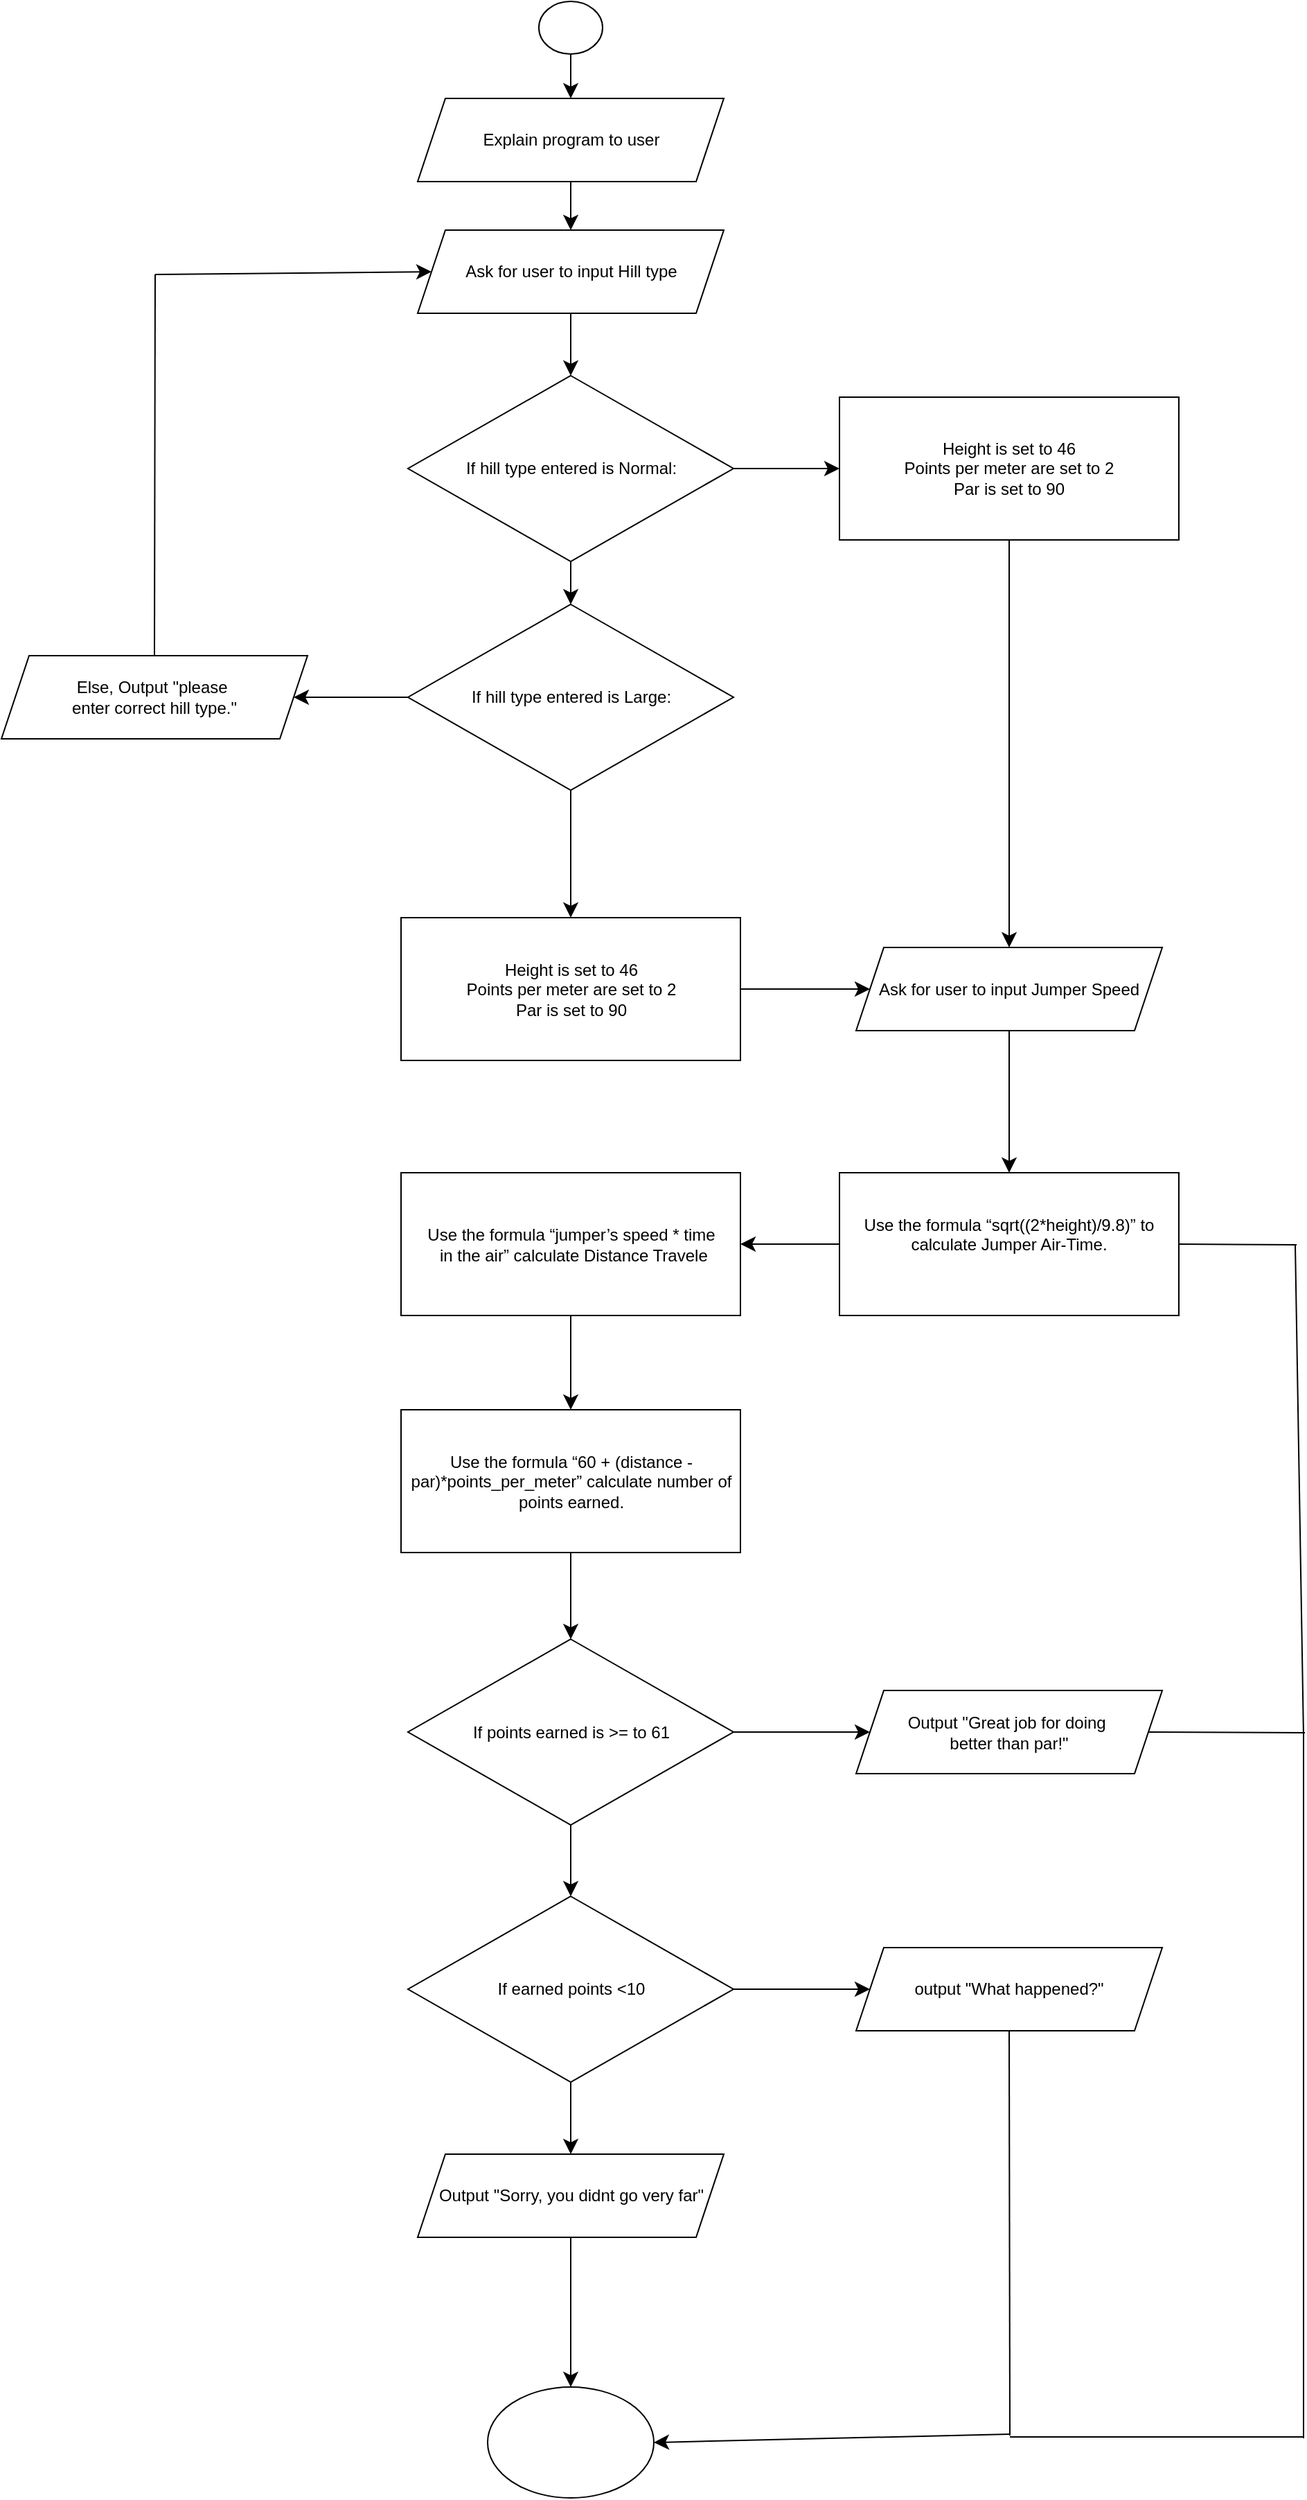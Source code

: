 <mxfile version="24.7.16">
  <diagram name="Page-1" id="iVE3-9Jh9-pV0OvLz4LS">
    <mxGraphModel dx="2945" dy="2380" grid="0" gridSize="10" guides="1" tooltips="1" connect="1" arrows="1" fold="1" page="0" pageScale="1" pageWidth="827" pageHeight="1169" math="0" shadow="0">
      <root>
        <mxCell id="0" />
        <mxCell id="1" parent="0" />
        <mxCell id="PrzpEWMl3VC5cEmJrlh5-6" value="" style="edgeStyle=none;curved=1;rounded=0;orthogonalLoop=1;jettySize=auto;html=1;fontSize=12;startSize=8;endSize=8;" edge="1" parent="1" source="PrzpEWMl3VC5cEmJrlh5-4" target="PrzpEWMl3VC5cEmJrlh5-5">
          <mxGeometry relative="1" as="geometry" />
        </mxCell>
        <mxCell id="PrzpEWMl3VC5cEmJrlh5-4" value="" style="ellipse;whiteSpace=wrap;html=1;" vertex="1" parent="1">
          <mxGeometry x="70" y="-275" width="46" height="38" as="geometry" />
        </mxCell>
        <mxCell id="PrzpEWMl3VC5cEmJrlh5-9" value="" style="edgeStyle=none;curved=1;rounded=0;orthogonalLoop=1;jettySize=auto;html=1;fontSize=12;startSize=8;endSize=8;" edge="1" parent="1" source="PrzpEWMl3VC5cEmJrlh5-5" target="PrzpEWMl3VC5cEmJrlh5-8">
          <mxGeometry relative="1" as="geometry" />
        </mxCell>
        <mxCell id="PrzpEWMl3VC5cEmJrlh5-5" value="Explain program to user" style="shape=parallelogram;perimeter=parallelogramPerimeter;whiteSpace=wrap;html=1;fixedSize=1;" vertex="1" parent="1">
          <mxGeometry x="-17.5" y="-205" width="221" height="60" as="geometry" />
        </mxCell>
        <mxCell id="PrzpEWMl3VC5cEmJrlh5-11" value="" style="edgeStyle=none;curved=1;rounded=0;orthogonalLoop=1;jettySize=auto;html=1;fontSize=12;startSize=8;endSize=8;" edge="1" parent="1" source="PrzpEWMl3VC5cEmJrlh5-8" target="PrzpEWMl3VC5cEmJrlh5-10">
          <mxGeometry relative="1" as="geometry" />
        </mxCell>
        <mxCell id="PrzpEWMl3VC5cEmJrlh5-8" value="Ask for user to input Hill type" style="shape=parallelogram;perimeter=parallelogramPerimeter;whiteSpace=wrap;html=1;fixedSize=1;" vertex="1" parent="1">
          <mxGeometry x="-17.5" y="-110" width="221" height="60" as="geometry" />
        </mxCell>
        <mxCell id="PrzpEWMl3VC5cEmJrlh5-14" value="" style="edgeStyle=none;curved=1;rounded=0;orthogonalLoop=1;jettySize=auto;html=1;fontSize=12;startSize=8;endSize=8;" edge="1" parent="1" source="PrzpEWMl3VC5cEmJrlh5-10" target="PrzpEWMl3VC5cEmJrlh5-13">
          <mxGeometry relative="1" as="geometry" />
        </mxCell>
        <mxCell id="PrzpEWMl3VC5cEmJrlh5-23" value="" style="edgeStyle=none;curved=1;rounded=0;orthogonalLoop=1;jettySize=auto;html=1;fontSize=12;startSize=8;endSize=8;" edge="1" parent="1" source="PrzpEWMl3VC5cEmJrlh5-10" target="PrzpEWMl3VC5cEmJrlh5-22">
          <mxGeometry relative="1" as="geometry" />
        </mxCell>
        <mxCell id="PrzpEWMl3VC5cEmJrlh5-10" value="If hill type entered is Normal:" style="rhombus;whiteSpace=wrap;html=1;" vertex="1" parent="1">
          <mxGeometry x="-24.5" y="-5" width="235" height="134" as="geometry" />
        </mxCell>
        <mxCell id="PrzpEWMl3VC5cEmJrlh5-17" value="" style="edgeStyle=none;curved=1;rounded=0;orthogonalLoop=1;jettySize=auto;html=1;fontSize=12;startSize=8;endSize=8;" edge="1" parent="1" source="PrzpEWMl3VC5cEmJrlh5-13" target="PrzpEWMl3VC5cEmJrlh5-16">
          <mxGeometry relative="1" as="geometry" />
        </mxCell>
        <mxCell id="PrzpEWMl3VC5cEmJrlh5-26" value="" style="edgeStyle=none;curved=1;rounded=0;orthogonalLoop=1;jettySize=auto;html=1;fontSize=12;startSize=8;endSize=8;" edge="1" parent="1" source="PrzpEWMl3VC5cEmJrlh5-13" target="PrzpEWMl3VC5cEmJrlh5-24">
          <mxGeometry relative="1" as="geometry" />
        </mxCell>
        <mxCell id="PrzpEWMl3VC5cEmJrlh5-13" value="If hill type entered is Large:" style="rhombus;whiteSpace=wrap;html=1;" vertex="1" parent="1">
          <mxGeometry x="-24.5" y="160" width="235" height="134" as="geometry" />
        </mxCell>
        <mxCell id="PrzpEWMl3VC5cEmJrlh5-16" value="Else,&amp;nbsp;&lt;span style=&quot;background-color: initial;&quot;&gt;Output &quot;please&amp;nbsp;&lt;/span&gt;&lt;div&gt;&lt;span style=&quot;background-color: initial;&quot;&gt;enter correct hill type.&quot;&lt;/span&gt;&lt;/div&gt;" style="shape=parallelogram;perimeter=parallelogramPerimeter;whiteSpace=wrap;html=1;fixedSize=1;" vertex="1" parent="1">
          <mxGeometry x="-318" y="197" width="221" height="60" as="geometry" />
        </mxCell>
        <mxCell id="PrzpEWMl3VC5cEmJrlh5-29" value="" style="edgeStyle=none;curved=1;rounded=0;orthogonalLoop=1;jettySize=auto;html=1;fontSize=12;startSize=8;endSize=8;" edge="1" parent="1" source="PrzpEWMl3VC5cEmJrlh5-22" target="PrzpEWMl3VC5cEmJrlh5-42">
          <mxGeometry relative="1" as="geometry">
            <mxPoint x="409.5" y="370.5" as="targetPoint" />
          </mxGeometry>
        </mxCell>
        <mxCell id="PrzpEWMl3VC5cEmJrlh5-22" value="Height is set to 46&lt;div&gt;Points per meter are set to 2&lt;/div&gt;&lt;div&gt;Par is set to 90&lt;/div&gt;" style="rounded=0;whiteSpace=wrap;html=1;" vertex="1" parent="1">
          <mxGeometry x="287" y="10.5" width="245" height="103" as="geometry" />
        </mxCell>
        <mxCell id="PrzpEWMl3VC5cEmJrlh5-30" value="" style="edgeStyle=none;curved=1;rounded=0;orthogonalLoop=1;jettySize=auto;html=1;fontSize=12;startSize=8;endSize=8;entryX=0;entryY=0.5;entryDx=0;entryDy=0;" edge="1" parent="1" source="PrzpEWMl3VC5cEmJrlh5-24" target="PrzpEWMl3VC5cEmJrlh5-42">
          <mxGeometry relative="1" as="geometry">
            <mxPoint x="292" y="437.5" as="targetPoint" />
          </mxGeometry>
        </mxCell>
        <mxCell id="PrzpEWMl3VC5cEmJrlh5-24" value="Height is set to 46&lt;div&gt;Points per meter are set to 2&lt;/div&gt;&lt;div&gt;Par is set to 90&lt;/div&gt;" style="rounded=0;whiteSpace=wrap;html=1;" vertex="1" parent="1">
          <mxGeometry x="-29.5" y="386" width="245" height="103" as="geometry" />
        </mxCell>
        <mxCell id="PrzpEWMl3VC5cEmJrlh5-33" value="" style="edgeStyle=none;curved=1;rounded=0;orthogonalLoop=1;jettySize=auto;html=1;fontSize=12;startSize=8;endSize=8;exitX=0.5;exitY=1;exitDx=0;exitDy=0;" edge="1" parent="1" source="PrzpEWMl3VC5cEmJrlh5-42" target="PrzpEWMl3VC5cEmJrlh5-32">
          <mxGeometry relative="1" as="geometry">
            <mxPoint x="409.5" y="504.5" as="sourcePoint" />
          </mxGeometry>
        </mxCell>
        <mxCell id="PrzpEWMl3VC5cEmJrlh5-35" value="" style="edgeStyle=none;curved=1;rounded=0;orthogonalLoop=1;jettySize=auto;html=1;fontSize=12;startSize=8;endSize=8;" edge="1" parent="1" source="PrzpEWMl3VC5cEmJrlh5-32" target="PrzpEWMl3VC5cEmJrlh5-34">
          <mxGeometry relative="1" as="geometry" />
        </mxCell>
        <mxCell id="PrzpEWMl3VC5cEmJrlh5-32" value="&#xa;Use the formula “sqrt((2*height)/9.8)” to calculate Jumper Air-Time.&#xa;&#xa;" style="rounded=0;whiteSpace=wrap;html=1;" vertex="1" parent="1">
          <mxGeometry x="287" y="570" width="245" height="103" as="geometry" />
        </mxCell>
        <mxCell id="PrzpEWMl3VC5cEmJrlh5-37" value="" style="edgeStyle=none;curved=1;rounded=0;orthogonalLoop=1;jettySize=auto;html=1;fontSize=12;startSize=8;endSize=8;" edge="1" parent="1" source="PrzpEWMl3VC5cEmJrlh5-34" target="PrzpEWMl3VC5cEmJrlh5-36">
          <mxGeometry relative="1" as="geometry" />
        </mxCell>
        <mxCell id="PrzpEWMl3VC5cEmJrlh5-34" value="Use the formula “jumper’s speed * time&lt;div&gt;&amp;nbsp;in the air” calculate Distance Travele&lt;/div&gt;" style="rounded=0;whiteSpace=wrap;html=1;" vertex="1" parent="1">
          <mxGeometry x="-29.5" y="570" width="245" height="103" as="geometry" />
        </mxCell>
        <mxCell id="PrzpEWMl3VC5cEmJrlh5-40" value="" style="edgeStyle=none;curved=1;rounded=0;orthogonalLoop=1;jettySize=auto;html=1;fontSize=12;startSize=8;endSize=8;" edge="1" parent="1" source="PrzpEWMl3VC5cEmJrlh5-36" target="PrzpEWMl3VC5cEmJrlh5-39">
          <mxGeometry relative="1" as="geometry" />
        </mxCell>
        <mxCell id="PrzpEWMl3VC5cEmJrlh5-36" value="Use the formula “60 + (distance - par)*points_per_meter” calculate number of &lt;br/&gt;points earned." style="rounded=0;whiteSpace=wrap;html=1;" vertex="1" parent="1">
          <mxGeometry x="-29.5" y="741" width="245" height="103" as="geometry" />
        </mxCell>
        <mxCell id="PrzpEWMl3VC5cEmJrlh5-46" value="" style="edgeStyle=none;curved=1;rounded=0;orthogonalLoop=1;jettySize=auto;html=1;fontSize=12;startSize=8;endSize=8;" edge="1" parent="1" source="PrzpEWMl3VC5cEmJrlh5-39" target="PrzpEWMl3VC5cEmJrlh5-45">
          <mxGeometry relative="1" as="geometry" />
        </mxCell>
        <mxCell id="PrzpEWMl3VC5cEmJrlh5-49" value="" style="edgeStyle=none;curved=1;rounded=0;orthogonalLoop=1;jettySize=auto;html=1;fontSize=12;startSize=8;endSize=8;" edge="1" parent="1" source="PrzpEWMl3VC5cEmJrlh5-39" target="PrzpEWMl3VC5cEmJrlh5-48">
          <mxGeometry relative="1" as="geometry" />
        </mxCell>
        <mxCell id="PrzpEWMl3VC5cEmJrlh5-39" value="If points earned is &amp;gt;= to 61" style="rhombus;whiteSpace=wrap;html=1;" vertex="1" parent="1">
          <mxGeometry x="-24.5" y="906.5" width="235" height="134" as="geometry" />
        </mxCell>
        <mxCell id="PrzpEWMl3VC5cEmJrlh5-42" value="Ask for user to input Jumper Speed" style="shape=parallelogram;perimeter=parallelogramPerimeter;whiteSpace=wrap;html=1;fixedSize=1;" vertex="1" parent="1">
          <mxGeometry x="299" y="407.5" width="221" height="60" as="geometry" />
        </mxCell>
        <mxCell id="PrzpEWMl3VC5cEmJrlh5-45" value="Output &quot;Great job for doing&amp;nbsp;&lt;div&gt;better than par!&quot;&lt;/div&gt;" style="shape=parallelogram;perimeter=parallelogramPerimeter;whiteSpace=wrap;html=1;fixedSize=1;" vertex="1" parent="1">
          <mxGeometry x="299" y="943.5" width="221" height="60" as="geometry" />
        </mxCell>
        <mxCell id="PrzpEWMl3VC5cEmJrlh5-53" value="" style="edgeStyle=none;curved=1;rounded=0;orthogonalLoop=1;jettySize=auto;html=1;fontSize=12;startSize=8;endSize=8;" edge="1" parent="1" source="PrzpEWMl3VC5cEmJrlh5-48" target="PrzpEWMl3VC5cEmJrlh5-51">
          <mxGeometry relative="1" as="geometry" />
        </mxCell>
        <mxCell id="PrzpEWMl3VC5cEmJrlh5-63" value="" style="edgeStyle=none;curved=1;rounded=0;orthogonalLoop=1;jettySize=auto;html=1;fontSize=12;startSize=8;endSize=8;" edge="1" parent="1" source="PrzpEWMl3VC5cEmJrlh5-48" target="PrzpEWMl3VC5cEmJrlh5-62">
          <mxGeometry relative="1" as="geometry" />
        </mxCell>
        <mxCell id="PrzpEWMl3VC5cEmJrlh5-48" value="If earned points &amp;lt;10" style="rhombus;whiteSpace=wrap;html=1;" vertex="1" parent="1">
          <mxGeometry x="-24.5" y="1092" width="235" height="134" as="geometry" />
        </mxCell>
        <mxCell id="PrzpEWMl3VC5cEmJrlh5-51" value="output &quot;What happened?&quot;" style="shape=parallelogram;perimeter=parallelogramPerimeter;whiteSpace=wrap;html=1;fixedSize=1;" vertex="1" parent="1">
          <mxGeometry x="299" y="1129" width="221" height="60" as="geometry" />
        </mxCell>
        <mxCell id="PrzpEWMl3VC5cEmJrlh5-65" value="" style="edgeStyle=none;curved=1;rounded=0;orthogonalLoop=1;jettySize=auto;html=1;fontSize=12;startSize=8;endSize=8;" edge="1" parent="1" source="PrzpEWMl3VC5cEmJrlh5-62" target="PrzpEWMl3VC5cEmJrlh5-64">
          <mxGeometry relative="1" as="geometry" />
        </mxCell>
        <mxCell id="PrzpEWMl3VC5cEmJrlh5-62" value="Output &quot;Sorry, you didnt go very far&quot;" style="shape=parallelogram;perimeter=parallelogramPerimeter;whiteSpace=wrap;html=1;fixedSize=1;" vertex="1" parent="1">
          <mxGeometry x="-17.5" y="1278" width="221" height="60" as="geometry" />
        </mxCell>
        <mxCell id="PrzpEWMl3VC5cEmJrlh5-64" value="" style="ellipse;whiteSpace=wrap;html=1;" vertex="1" parent="1">
          <mxGeometry x="33" y="1446" width="120" height="80" as="geometry" />
        </mxCell>
        <mxCell id="PrzpEWMl3VC5cEmJrlh5-66" value="" style="endArrow=none;html=1;rounded=0;fontSize=12;startSize=8;endSize=8;curved=1;entryX=0.5;entryY=1;entryDx=0;entryDy=0;" edge="1" parent="1" target="PrzpEWMl3VC5cEmJrlh5-51">
          <mxGeometry width="50" height="50" relative="1" as="geometry">
            <mxPoint x="410" y="1481" as="sourcePoint" />
            <mxPoint x="297" y="1228" as="targetPoint" />
          </mxGeometry>
        </mxCell>
        <mxCell id="PrzpEWMl3VC5cEmJrlh5-67" value="" style="endArrow=classic;html=1;rounded=0;fontSize=12;startSize=8;endSize=8;curved=1;entryX=1;entryY=0.5;entryDx=0;entryDy=0;" edge="1" parent="1" target="PrzpEWMl3VC5cEmJrlh5-64">
          <mxGeometry width="50" height="50" relative="1" as="geometry">
            <mxPoint x="410" y="1480" as="sourcePoint" />
            <mxPoint x="297" y="1228" as="targetPoint" />
          </mxGeometry>
        </mxCell>
        <mxCell id="PrzpEWMl3VC5cEmJrlh5-68" value="" style="endArrow=none;html=1;rounded=0;fontSize=12;startSize=8;endSize=8;curved=1;entryX=1;entryY=0.5;entryDx=0;entryDy=0;" edge="1" parent="1" target="PrzpEWMl3VC5cEmJrlh5-45">
          <mxGeometry width="50" height="50" relative="1" as="geometry">
            <mxPoint x="623" y="974" as="sourcePoint" />
            <mxPoint x="544" y="1101" as="targetPoint" />
          </mxGeometry>
        </mxCell>
        <mxCell id="PrzpEWMl3VC5cEmJrlh5-69" value="" style="endArrow=none;html=1;rounded=0;fontSize=12;startSize=8;endSize=8;curved=1;" edge="1" parent="1">
          <mxGeometry width="50" height="50" relative="1" as="geometry">
            <mxPoint x="622" y="1483" as="sourcePoint" />
            <mxPoint x="622" y="974" as="targetPoint" />
          </mxGeometry>
        </mxCell>
        <mxCell id="PrzpEWMl3VC5cEmJrlh5-70" value="" style="endArrow=none;html=1;rounded=0;fontSize=12;startSize=8;endSize=8;curved=1;" edge="1" parent="1">
          <mxGeometry width="50" height="50" relative="1" as="geometry">
            <mxPoint x="410" y="1482" as="sourcePoint" />
            <mxPoint x="622" y="1482" as="targetPoint" />
          </mxGeometry>
        </mxCell>
        <mxCell id="PrzpEWMl3VC5cEmJrlh5-71" value="" style="endArrow=none;html=1;rounded=0;fontSize=12;startSize=8;endSize=8;curved=1;entryX=1;entryY=0.5;entryDx=0;entryDy=0;" edge="1" parent="1" target="PrzpEWMl3VC5cEmJrlh5-32">
          <mxGeometry width="50" height="50" relative="1" as="geometry">
            <mxPoint x="617" y="622" as="sourcePoint" />
            <mxPoint x="586" y="773" as="targetPoint" />
          </mxGeometry>
        </mxCell>
        <mxCell id="PrzpEWMl3VC5cEmJrlh5-72" value="" style="endArrow=none;html=1;rounded=0;fontSize=12;startSize=8;endSize=8;curved=1;" edge="1" parent="1">
          <mxGeometry width="50" height="50" relative="1" as="geometry">
            <mxPoint x="622" y="976" as="sourcePoint" />
            <mxPoint x="616" y="622" as="targetPoint" />
          </mxGeometry>
        </mxCell>
        <mxCell id="PrzpEWMl3VC5cEmJrlh5-73" value="" style="endArrow=none;html=1;rounded=0;fontSize=12;startSize=8;endSize=8;curved=1;exitX=0.5;exitY=0;exitDx=0;exitDy=0;" edge="1" parent="1" source="PrzpEWMl3VC5cEmJrlh5-16">
          <mxGeometry width="50" height="50" relative="1" as="geometry">
            <mxPoint x="-133" y="396" as="sourcePoint" />
            <mxPoint x="-207" y="-78" as="targetPoint" />
          </mxGeometry>
        </mxCell>
        <mxCell id="PrzpEWMl3VC5cEmJrlh5-74" value="" style="endArrow=classic;html=1;rounded=0;fontSize=12;startSize=8;endSize=8;curved=1;entryX=0;entryY=0.5;entryDx=0;entryDy=0;" edge="1" parent="1" target="PrzpEWMl3VC5cEmJrlh5-8">
          <mxGeometry width="50" height="50" relative="1" as="geometry">
            <mxPoint x="-207" y="-78" as="sourcePoint" />
            <mxPoint x="-82" y="52" as="targetPoint" />
          </mxGeometry>
        </mxCell>
      </root>
    </mxGraphModel>
  </diagram>
</mxfile>
